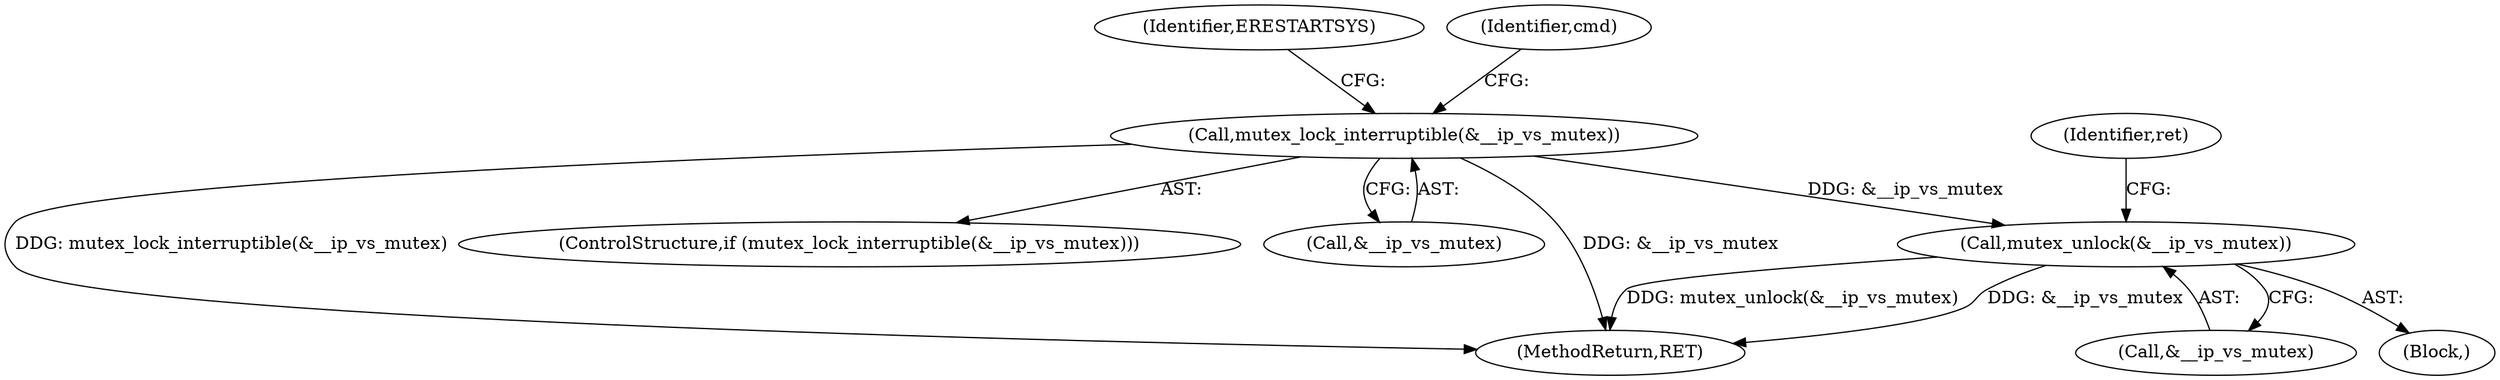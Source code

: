 digraph "0_linux_2d8a041b7bfe1097af21441cb77d6af95f4f4680@API" {
"1000305" [label="(Call,mutex_lock_interruptible(&__ip_vs_mutex))"];
"1000570" [label="(Call,mutex_unlock(&__ip_vs_mutex))"];
"1000306" [label="(Call,&__ip_vs_mutex)"];
"1000304" [label="(ControlStructure,if (mutex_lock_interruptible(&__ip_vs_mutex)))"];
"1000305" [label="(Call,mutex_lock_interruptible(&__ip_vs_mutex))"];
"1000575" [label="(MethodReturn,RET)"];
"1000571" [label="(Call,&__ip_vs_mutex)"];
"1000106" [label="(Block,)"];
"1000310" [label="(Identifier,ERESTARTSYS)"];
"1000312" [label="(Identifier,cmd)"];
"1000570" [label="(Call,mutex_unlock(&__ip_vs_mutex))"];
"1000574" [label="(Identifier,ret)"];
"1000305" -> "1000304"  [label="AST: "];
"1000305" -> "1000306"  [label="CFG: "];
"1000306" -> "1000305"  [label="AST: "];
"1000310" -> "1000305"  [label="CFG: "];
"1000312" -> "1000305"  [label="CFG: "];
"1000305" -> "1000575"  [label="DDG: mutex_lock_interruptible(&__ip_vs_mutex)"];
"1000305" -> "1000575"  [label="DDG: &__ip_vs_mutex"];
"1000305" -> "1000570"  [label="DDG: &__ip_vs_mutex"];
"1000570" -> "1000106"  [label="AST: "];
"1000570" -> "1000571"  [label="CFG: "];
"1000571" -> "1000570"  [label="AST: "];
"1000574" -> "1000570"  [label="CFG: "];
"1000570" -> "1000575"  [label="DDG: &__ip_vs_mutex"];
"1000570" -> "1000575"  [label="DDG: mutex_unlock(&__ip_vs_mutex)"];
}
